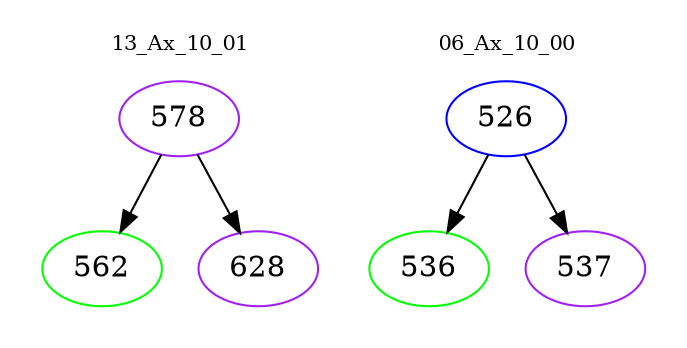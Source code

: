 digraph{
subgraph cluster_0 {
color = white
label = "13_Ax_10_01";
fontsize=10;
T0_578 [label="578", color="purple"]
T0_578 -> T0_562 [color="black"]
T0_562 [label="562", color="green"]
T0_578 -> T0_628 [color="black"]
T0_628 [label="628", color="purple"]
}
subgraph cluster_1 {
color = white
label = "06_Ax_10_00";
fontsize=10;
T1_526 [label="526", color="blue"]
T1_526 -> T1_536 [color="black"]
T1_536 [label="536", color="green"]
T1_526 -> T1_537 [color="black"]
T1_537 [label="537", color="purple"]
}
}
